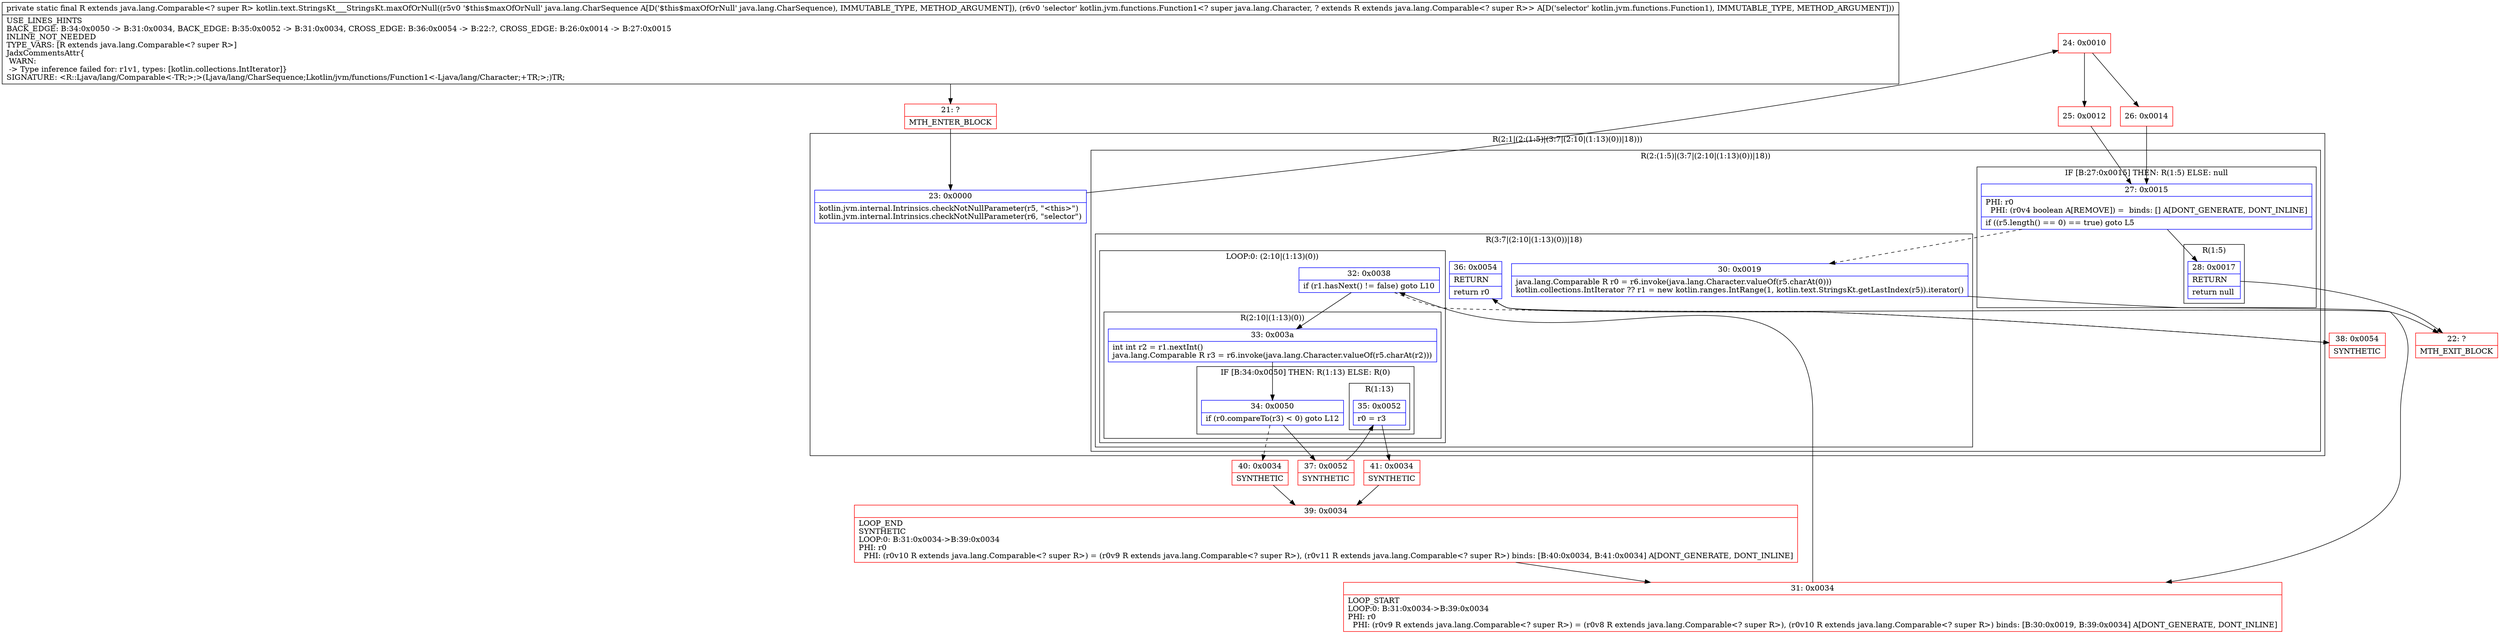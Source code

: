 digraph "CFG forkotlin.text.StringsKt___StringsKt.maxOfOrNull(Ljava\/lang\/CharSequence;Lkotlin\/jvm\/functions\/Function1;)Ljava\/lang\/Comparable;" {
subgraph cluster_Region_2005894559 {
label = "R(2:1|(2:(1:5)|(3:7|(2:10|(1:13)(0))|18)))";
node [shape=record,color=blue];
Node_23 [shape=record,label="{23\:\ 0x0000|kotlin.jvm.internal.Intrinsics.checkNotNullParameter(r5, \"\<this\>\")\lkotlin.jvm.internal.Intrinsics.checkNotNullParameter(r6, \"selector\")\l}"];
subgraph cluster_Region_1548605950 {
label = "R(2:(1:5)|(3:7|(2:10|(1:13)(0))|18))";
node [shape=record,color=blue];
subgraph cluster_IfRegion_1732052071 {
label = "IF [B:27:0x0015] THEN: R(1:5) ELSE: null";
node [shape=record,color=blue];
Node_27 [shape=record,label="{27\:\ 0x0015|PHI: r0 \l  PHI: (r0v4 boolean A[REMOVE]) =  binds: [] A[DONT_GENERATE, DONT_INLINE]\l|if ((r5.length() == 0) == true) goto L5\l}"];
subgraph cluster_Region_1496973222 {
label = "R(1:5)";
node [shape=record,color=blue];
Node_28 [shape=record,label="{28\:\ 0x0017|RETURN\l|return null\l}"];
}
}
subgraph cluster_Region_1277837878 {
label = "R(3:7|(2:10|(1:13)(0))|18)";
node [shape=record,color=blue];
Node_30 [shape=record,label="{30\:\ 0x0019|java.lang.Comparable R r0 = r6.invoke(java.lang.Character.valueOf(r5.charAt(0)))\lkotlin.collections.IntIterator ?? r1 = new kotlin.ranges.IntRange(1, kotlin.text.StringsKt.getLastIndex(r5)).iterator()\l}"];
subgraph cluster_LoopRegion_596856918 {
label = "LOOP:0: (2:10|(1:13)(0))";
node [shape=record,color=blue];
Node_32 [shape=record,label="{32\:\ 0x0038|if (r1.hasNext() != false) goto L10\l}"];
subgraph cluster_Region_1035374048 {
label = "R(2:10|(1:13)(0))";
node [shape=record,color=blue];
Node_33 [shape=record,label="{33\:\ 0x003a|int int r2 = r1.nextInt()\ljava.lang.Comparable R r3 = r6.invoke(java.lang.Character.valueOf(r5.charAt(r2)))\l}"];
subgraph cluster_IfRegion_1692337769 {
label = "IF [B:34:0x0050] THEN: R(1:13) ELSE: R(0)";
node [shape=record,color=blue];
Node_34 [shape=record,label="{34\:\ 0x0050|if (r0.compareTo(r3) \< 0) goto L12\l}"];
subgraph cluster_Region_703901347 {
label = "R(1:13)";
node [shape=record,color=blue];
Node_35 [shape=record,label="{35\:\ 0x0052|r0 = r3\l}"];
}
subgraph cluster_Region_1385249379 {
label = "R(0)";
node [shape=record,color=blue];
}
}
}
}
Node_36 [shape=record,label="{36\:\ 0x0054|RETURN\l|return r0\l}"];
}
}
}
Node_21 [shape=record,color=red,label="{21\:\ ?|MTH_ENTER_BLOCK\l}"];
Node_24 [shape=record,color=red,label="{24\:\ 0x0010}"];
Node_25 [shape=record,color=red,label="{25\:\ 0x0012}"];
Node_22 [shape=record,color=red,label="{22\:\ ?|MTH_EXIT_BLOCK\l}"];
Node_31 [shape=record,color=red,label="{31\:\ 0x0034|LOOP_START\lLOOP:0: B:31:0x0034\-\>B:39:0x0034\lPHI: r0 \l  PHI: (r0v9 R extends java.lang.Comparable\<? super R\>) = (r0v8 R extends java.lang.Comparable\<? super R\>), (r0v10 R extends java.lang.Comparable\<? super R\>) binds: [B:30:0x0019, B:39:0x0034] A[DONT_GENERATE, DONT_INLINE]\l}"];
Node_37 [shape=record,color=red,label="{37\:\ 0x0052|SYNTHETIC\l}"];
Node_41 [shape=record,color=red,label="{41\:\ 0x0034|SYNTHETIC\l}"];
Node_39 [shape=record,color=red,label="{39\:\ 0x0034|LOOP_END\lSYNTHETIC\lLOOP:0: B:31:0x0034\-\>B:39:0x0034\lPHI: r0 \l  PHI: (r0v10 R extends java.lang.Comparable\<? super R\>) = (r0v9 R extends java.lang.Comparable\<? super R\>), (r0v11 R extends java.lang.Comparable\<? super R\>) binds: [B:40:0x0034, B:41:0x0034] A[DONT_GENERATE, DONT_INLINE]\l}"];
Node_40 [shape=record,color=red,label="{40\:\ 0x0034|SYNTHETIC\l}"];
Node_38 [shape=record,color=red,label="{38\:\ 0x0054|SYNTHETIC\l}"];
Node_26 [shape=record,color=red,label="{26\:\ 0x0014}"];
MethodNode[shape=record,label="{private static final R extends java.lang.Comparable\<? super R\> kotlin.text.StringsKt___StringsKt.maxOfOrNull((r5v0 '$this$maxOfOrNull' java.lang.CharSequence A[D('$this$maxOfOrNull' java.lang.CharSequence), IMMUTABLE_TYPE, METHOD_ARGUMENT]), (r6v0 'selector' kotlin.jvm.functions.Function1\<? super java.lang.Character, ? extends R extends java.lang.Comparable\<? super R\>\> A[D('selector' kotlin.jvm.functions.Function1), IMMUTABLE_TYPE, METHOD_ARGUMENT]))  | USE_LINES_HINTS\lBACK_EDGE: B:34:0x0050 \-\> B:31:0x0034, BACK_EDGE: B:35:0x0052 \-\> B:31:0x0034, CROSS_EDGE: B:36:0x0054 \-\> B:22:?, CROSS_EDGE: B:26:0x0014 \-\> B:27:0x0015\lINLINE_NOT_NEEDED\lTYPE_VARS: [R extends java.lang.Comparable\<? super R\>]\lJadxCommentsAttr\{\l WARN: \l \-\> Type inference failed for: r1v1, types: [kotlin.collections.IntIterator]\}\lSIGNATURE: \<R::Ljava\/lang\/Comparable\<\-TR;\>;\>(Ljava\/lang\/CharSequence;Lkotlin\/jvm\/functions\/Function1\<\-Ljava\/lang\/Character;+TR;\>;)TR;\l}"];
MethodNode -> Node_21;Node_23 -> Node_24;
Node_27 -> Node_28;
Node_27 -> Node_30[style=dashed];
Node_28 -> Node_22;
Node_30 -> Node_31;
Node_32 -> Node_33;
Node_32 -> Node_38[style=dashed];
Node_33 -> Node_34;
Node_34 -> Node_37;
Node_34 -> Node_40[style=dashed];
Node_35 -> Node_41;
Node_36 -> Node_22;
Node_21 -> Node_23;
Node_24 -> Node_25;
Node_24 -> Node_26;
Node_25 -> Node_27;
Node_31 -> Node_32;
Node_37 -> Node_35;
Node_41 -> Node_39;
Node_39 -> Node_31;
Node_40 -> Node_39;
Node_38 -> Node_36;
Node_26 -> Node_27;
}

